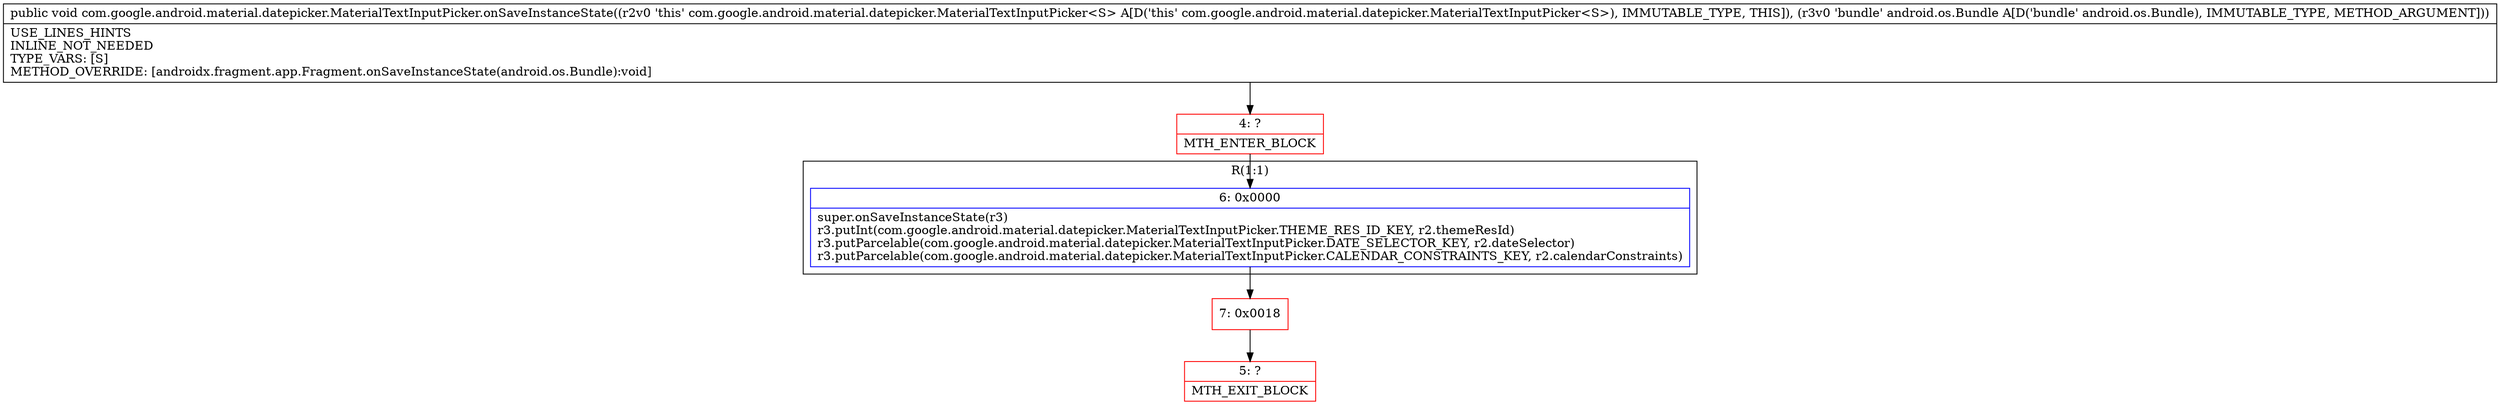 digraph "CFG forcom.google.android.material.datepicker.MaterialTextInputPicker.onSaveInstanceState(Landroid\/os\/Bundle;)V" {
subgraph cluster_Region_1236412227 {
label = "R(1:1)";
node [shape=record,color=blue];
Node_6 [shape=record,label="{6\:\ 0x0000|super.onSaveInstanceState(r3)\lr3.putInt(com.google.android.material.datepicker.MaterialTextInputPicker.THEME_RES_ID_KEY, r2.themeResId)\lr3.putParcelable(com.google.android.material.datepicker.MaterialTextInputPicker.DATE_SELECTOR_KEY, r2.dateSelector)\lr3.putParcelable(com.google.android.material.datepicker.MaterialTextInputPicker.CALENDAR_CONSTRAINTS_KEY, r2.calendarConstraints)\l}"];
}
Node_4 [shape=record,color=red,label="{4\:\ ?|MTH_ENTER_BLOCK\l}"];
Node_7 [shape=record,color=red,label="{7\:\ 0x0018}"];
Node_5 [shape=record,color=red,label="{5\:\ ?|MTH_EXIT_BLOCK\l}"];
MethodNode[shape=record,label="{public void com.google.android.material.datepicker.MaterialTextInputPicker.onSaveInstanceState((r2v0 'this' com.google.android.material.datepicker.MaterialTextInputPicker\<S\> A[D('this' com.google.android.material.datepicker.MaterialTextInputPicker\<S\>), IMMUTABLE_TYPE, THIS]), (r3v0 'bundle' android.os.Bundle A[D('bundle' android.os.Bundle), IMMUTABLE_TYPE, METHOD_ARGUMENT]))  | USE_LINES_HINTS\lINLINE_NOT_NEEDED\lTYPE_VARS: [S]\lMETHOD_OVERRIDE: [androidx.fragment.app.Fragment.onSaveInstanceState(android.os.Bundle):void]\l}"];
MethodNode -> Node_4;Node_6 -> Node_7;
Node_4 -> Node_6;
Node_7 -> Node_5;
}

